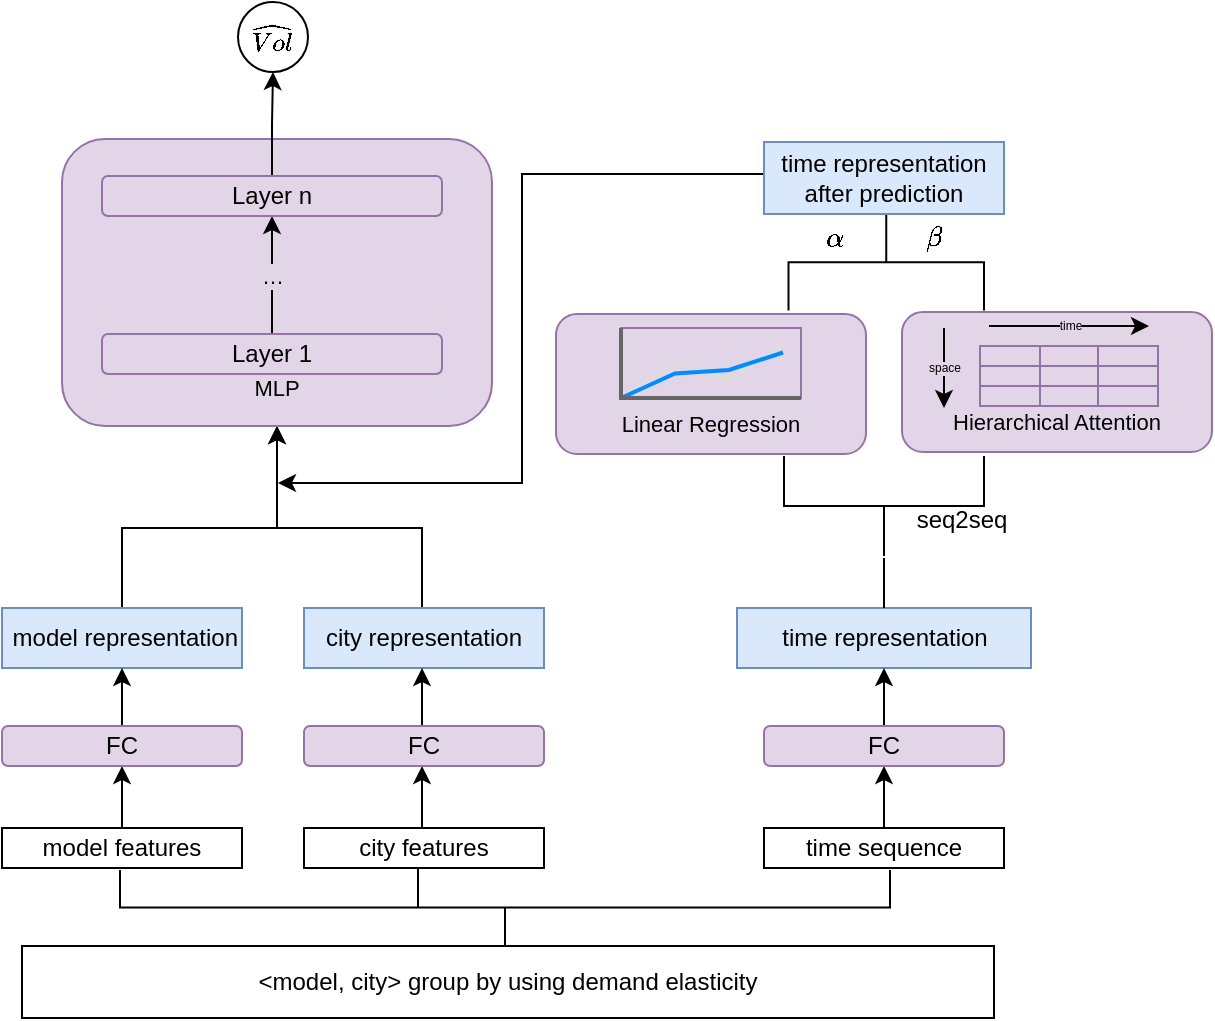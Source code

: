 <mxfile version="20.3.6" type="github">
  <diagram id="7I3PmB62gOnP2wsl79oG" name="第 1 页">
    <mxGraphModel dx="1186" dy="564" grid="0" gridSize="10" guides="1" tooltips="1" connect="1" arrows="1" fold="1" page="1" pageScale="1" pageWidth="827" pageHeight="1169" math="1" shadow="0">
      <root>
        <mxCell id="0" />
        <mxCell id="1" parent="0" />
        <mxCell id="hXLqSdmscfbS3h8DthIs-80" value="" style="strokeWidth=1;html=1;shape=mxgraph.flowchart.annotation_2;align=left;labelPosition=right;pointerEvents=1;fontSize=11;fontColor=#000000;rotation=-90;" parent="1" vertex="1">
          <mxGeometry x="506" y="769" width="50" height="100" as="geometry" />
        </mxCell>
        <mxCell id="hXLqSdmscfbS3h8DthIs-86" value="&lt;br&gt;&lt;br&gt;&lt;br&gt;Hierarchical Attention" style="rounded=1;whiteSpace=wrap;html=1;strokeWidth=1;fontSize=11;fillColor=#e1d5e7;strokeColor=#9673a6;" parent="1" vertex="1">
          <mxGeometry x="540" y="722" width="155" height="70" as="geometry" />
        </mxCell>
        <mxCell id="hXLqSdmscfbS3h8DthIs-84" value="&lt;br&gt;&lt;br&gt;&lt;br&gt;Linear Regression" style="rounded=1;whiteSpace=wrap;html=1;strokeWidth=1;fontSize=11;fillColor=#e1d5e7;strokeColor=#9673a6;" parent="1" vertex="1">
          <mxGeometry x="367" y="723" width="155" height="70" as="geometry" />
        </mxCell>
        <mxCell id="iMjl9JJX6Ml-IYWxSDeR-12" value="" style="edgeStyle=orthogonalEdgeStyle;rounded=0;orthogonalLoop=1;jettySize=auto;html=1;entryX=0.5;entryY=1;entryDx=0;entryDy=0;" parent="1" source="hXLqSdmscfbS3h8DthIs-16" target="iMjl9JJX6Ml-IYWxSDeR-15" edge="1">
          <mxGeometry relative="1" as="geometry">
            <mxPoint x="150" y="790" as="targetPoint" />
            <Array as="points">
              <mxPoint x="150" y="830" />
              <mxPoint x="227" y="830" />
            </Array>
          </mxGeometry>
        </mxCell>
        <mxCell id="hXLqSdmscfbS3h8DthIs-16" value="&amp;nbsp;model representation" style="rounded=0;whiteSpace=wrap;html=1;fillColor=#dae8fc;strokeColor=#6c8ebf;" parent="1" vertex="1">
          <mxGeometry x="90" y="870" width="120" height="30" as="geometry" />
        </mxCell>
        <mxCell id="iMjl9JJX6Ml-IYWxSDeR-10" value="" style="edgeStyle=orthogonalEdgeStyle;rounded=0;orthogonalLoop=1;jettySize=auto;html=1;entryX=0.5;entryY=1;entryDx=0;entryDy=0;" parent="1" source="hXLqSdmscfbS3h8DthIs-17" target="iMjl9JJX6Ml-IYWxSDeR-15" edge="1">
          <mxGeometry relative="1" as="geometry">
            <mxPoint x="290" y="740" as="targetPoint" />
            <Array as="points">
              <mxPoint x="300" y="830" />
              <mxPoint x="227" y="830" />
            </Array>
          </mxGeometry>
        </mxCell>
        <mxCell id="hXLqSdmscfbS3h8DthIs-17" value="city representation" style="rounded=0;whiteSpace=wrap;html=1;fillColor=#dae8fc;strokeColor=#6c8ebf;" parent="1" vertex="1">
          <mxGeometry x="241" y="870" width="120" height="30" as="geometry" />
        </mxCell>
        <mxCell id="iMjl9JJX6Ml-IYWxSDeR-21" value="" style="edgeStyle=orthogonalEdgeStyle;rounded=0;orthogonalLoop=1;jettySize=auto;html=1;" parent="1" source="hXLqSdmscfbS3h8DthIs-20" target="iMjl9JJX6Ml-IYWxSDeR-16" edge="1">
          <mxGeometry relative="1" as="geometry" />
        </mxCell>
        <mxCell id="hXLqSdmscfbS3h8DthIs-20" value="model features" style="rounded=0;whiteSpace=wrap;html=1;" parent="1" vertex="1">
          <mxGeometry x="90" y="980" width="120" height="20" as="geometry" />
        </mxCell>
        <mxCell id="iMjl9JJX6Ml-IYWxSDeR-20" value="" style="edgeStyle=orthogonalEdgeStyle;rounded=0;orthogonalLoop=1;jettySize=auto;html=1;" parent="1" edge="1">
          <mxGeometry relative="1" as="geometry">
            <mxPoint x="300" y="980" as="sourcePoint" />
            <mxPoint x="300" y="949" as="targetPoint" />
          </mxGeometry>
        </mxCell>
        <mxCell id="hXLqSdmscfbS3h8DthIs-21" value="city features" style="rounded=0;whiteSpace=wrap;html=1;" parent="1" vertex="1">
          <mxGeometry x="241" y="980" width="120" height="20" as="geometry" />
        </mxCell>
        <mxCell id="iMjl9JJX6Ml-IYWxSDeR-25" value="" style="edgeStyle=orthogonalEdgeStyle;rounded=0;orthogonalLoop=1;jettySize=auto;html=1;" parent="1" source="hXLqSdmscfbS3h8DthIs-28" target="iMjl9JJX6Ml-IYWxSDeR-23" edge="1">
          <mxGeometry relative="1" as="geometry" />
        </mxCell>
        <mxCell id="hXLqSdmscfbS3h8DthIs-28" value="time sequence" style="rounded=0;whiteSpace=wrap;html=1;" parent="1" vertex="1">
          <mxGeometry x="471" y="980" width="120" height="20" as="geometry" />
        </mxCell>
        <mxCell id="hXLqSdmscfbS3h8DthIs-34" value="time representation" style="whiteSpace=wrap;html=1;fillColor=#dae8fc;strokeColor=#6c8ebf;" parent="1" vertex="1">
          <mxGeometry x="457.5" y="870" width="147" height="30" as="geometry" />
        </mxCell>
        <mxCell id="hXLqSdmscfbS3h8DthIs-46" value="" style="endArrow=none;html=1;rounded=0;fontColor=#000000;exitX=0.5;exitY=0;exitDx=0;exitDy=0;entryX=0;entryY=0.5;entryDx=0;entryDy=0;entryPerimeter=0;" parent="1" source="hXLqSdmscfbS3h8DthIs-34" edge="1">
          <mxGeometry width="50" height="50" relative="1" as="geometry">
            <mxPoint x="470" y="891" as="sourcePoint" />
            <mxPoint x="531" y="845" as="targetPoint" />
          </mxGeometry>
        </mxCell>
        <mxCell id="hXLqSdmscfbS3h8DthIs-48" value="" style="shape=table;html=1;whiteSpace=wrap;startSize=0;container=1;collapsible=0;childLayout=tableLayout;fillColor=#e1d5e7;strokeColor=#9673a6;" parent="1" vertex="1">
          <mxGeometry x="579" y="739" width="89" height="30" as="geometry" />
        </mxCell>
        <mxCell id="hXLqSdmscfbS3h8DthIs-49" value="" style="shape=tableRow;horizontal=0;startSize=0;swimlaneHead=0;swimlaneBody=0;top=0;left=0;bottom=0;right=0;collapsible=0;dropTarget=0;fillColor=none;points=[[0,0.5],[1,0.5]];portConstraint=eastwest;fontColor=#000000;" parent="hXLqSdmscfbS3h8DthIs-48" vertex="1">
          <mxGeometry width="89" height="10" as="geometry" />
        </mxCell>
        <mxCell id="hXLqSdmscfbS3h8DthIs-50" value="" style="shape=partialRectangle;html=1;whiteSpace=wrap;connectable=0;fillColor=none;top=0;left=0;bottom=0;right=0;overflow=hidden;fontColor=#000000;" parent="hXLqSdmscfbS3h8DthIs-49" vertex="1">
          <mxGeometry width="30" height="10" as="geometry">
            <mxRectangle width="30" height="10" as="alternateBounds" />
          </mxGeometry>
        </mxCell>
        <mxCell id="hXLqSdmscfbS3h8DthIs-51" value="" style="shape=partialRectangle;html=1;whiteSpace=wrap;connectable=0;fillColor=none;top=0;left=0;bottom=0;right=0;overflow=hidden;fontColor=#000000;" parent="hXLqSdmscfbS3h8DthIs-49" vertex="1">
          <mxGeometry x="30" width="29" height="10" as="geometry">
            <mxRectangle width="29" height="10" as="alternateBounds" />
          </mxGeometry>
        </mxCell>
        <mxCell id="hXLqSdmscfbS3h8DthIs-52" value="" style="shape=partialRectangle;html=1;whiteSpace=wrap;connectable=0;fillColor=none;top=0;left=0;bottom=0;right=0;overflow=hidden;fontColor=#000000;" parent="hXLqSdmscfbS3h8DthIs-49" vertex="1">
          <mxGeometry x="59" width="30" height="10" as="geometry">
            <mxRectangle width="30" height="10" as="alternateBounds" />
          </mxGeometry>
        </mxCell>
        <mxCell id="hXLqSdmscfbS3h8DthIs-53" value="" style="shape=tableRow;horizontal=0;startSize=0;swimlaneHead=0;swimlaneBody=0;top=0;left=0;bottom=0;right=0;collapsible=0;dropTarget=0;fillColor=none;points=[[0,0.5],[1,0.5]];portConstraint=eastwest;fontColor=#000000;" parent="hXLqSdmscfbS3h8DthIs-48" vertex="1">
          <mxGeometry y="10" width="89" height="10" as="geometry" />
        </mxCell>
        <mxCell id="hXLqSdmscfbS3h8DthIs-54" value="" style="shape=partialRectangle;html=1;whiteSpace=wrap;connectable=0;fillColor=none;top=0;left=0;bottom=0;right=0;overflow=hidden;fontColor=#000000;" parent="hXLqSdmscfbS3h8DthIs-53" vertex="1">
          <mxGeometry width="30" height="10" as="geometry">
            <mxRectangle width="30" height="10" as="alternateBounds" />
          </mxGeometry>
        </mxCell>
        <mxCell id="hXLqSdmscfbS3h8DthIs-55" value="" style="shape=partialRectangle;html=1;whiteSpace=wrap;connectable=0;fillColor=none;top=0;left=0;bottom=0;right=0;overflow=hidden;fontColor=#000000;" parent="hXLqSdmscfbS3h8DthIs-53" vertex="1">
          <mxGeometry x="30" width="29" height="10" as="geometry">
            <mxRectangle width="29" height="10" as="alternateBounds" />
          </mxGeometry>
        </mxCell>
        <mxCell id="hXLqSdmscfbS3h8DthIs-56" value="" style="shape=partialRectangle;html=1;whiteSpace=wrap;connectable=0;fillColor=none;top=0;left=0;bottom=0;right=0;overflow=hidden;fontColor=#000000;" parent="hXLqSdmscfbS3h8DthIs-53" vertex="1">
          <mxGeometry x="59" width="30" height="10" as="geometry">
            <mxRectangle width="30" height="10" as="alternateBounds" />
          </mxGeometry>
        </mxCell>
        <mxCell id="hXLqSdmscfbS3h8DthIs-57" value="" style="shape=tableRow;horizontal=0;startSize=0;swimlaneHead=0;swimlaneBody=0;top=0;left=0;bottom=0;right=0;collapsible=0;dropTarget=0;fillColor=none;points=[[0,0.5],[1,0.5]];portConstraint=eastwest;fontColor=#000000;" parent="hXLqSdmscfbS3h8DthIs-48" vertex="1">
          <mxGeometry y="20" width="89" height="10" as="geometry" />
        </mxCell>
        <mxCell id="hXLqSdmscfbS3h8DthIs-58" value="" style="shape=partialRectangle;html=1;whiteSpace=wrap;connectable=0;fillColor=none;top=0;left=0;bottom=0;right=0;overflow=hidden;fontColor=#000000;" parent="hXLqSdmscfbS3h8DthIs-57" vertex="1">
          <mxGeometry width="30" height="10" as="geometry">
            <mxRectangle width="30" height="10" as="alternateBounds" />
          </mxGeometry>
        </mxCell>
        <mxCell id="hXLqSdmscfbS3h8DthIs-59" value="" style="shape=partialRectangle;html=1;whiteSpace=wrap;connectable=0;fillColor=none;top=0;left=0;bottom=0;right=0;overflow=hidden;fontColor=#000000;" parent="hXLqSdmscfbS3h8DthIs-57" vertex="1">
          <mxGeometry x="30" width="29" height="10" as="geometry">
            <mxRectangle width="29" height="10" as="alternateBounds" />
          </mxGeometry>
        </mxCell>
        <mxCell id="hXLqSdmscfbS3h8DthIs-60" value="" style="shape=partialRectangle;html=1;whiteSpace=wrap;connectable=0;fillColor=none;top=0;left=0;bottom=0;right=0;overflow=hidden;pointerEvents=1;fontColor=#000000;" parent="hXLqSdmscfbS3h8DthIs-57" vertex="1">
          <mxGeometry x="59" width="30" height="10" as="geometry">
            <mxRectangle width="30" height="10" as="alternateBounds" />
          </mxGeometry>
        </mxCell>
        <mxCell id="hXLqSdmscfbS3h8DthIs-75" value="" style="verticalLabelPosition=bottom;shadow=0;dashed=0;align=center;html=1;verticalAlign=top;strokeWidth=1;shape=mxgraph.mockup.graphics.lineChart;strokeColor=#9673a6;strokeColor2=#666666;strokeColor3=#008cff;strokeColor4=#dddddd;fillColor=#e1d5e7;" parent="1" vertex="1">
          <mxGeometry x="399.5" y="730" width="90" height="35" as="geometry" />
        </mxCell>
        <mxCell id="hXLqSdmscfbS3h8DthIs-90" value="time" style="endArrow=classic;html=1;rounded=0;fontSize=6;fontColor=#000000;labelBackgroundColor=#E1D5E7;" parent="1" edge="1">
          <mxGeometry width="50" height="50" relative="1" as="geometry">
            <mxPoint x="583.5" y="729" as="sourcePoint" />
            <mxPoint x="663.5" y="729" as="targetPoint" />
          </mxGeometry>
        </mxCell>
        <mxCell id="hXLqSdmscfbS3h8DthIs-91" value="space" style="endArrow=classic;html=1;rounded=0;fontSize=6;fontColor=#000000;labelBackgroundColor=#E1D5E7;" parent="1" edge="1">
          <mxGeometry width="50" height="50" relative="1" as="geometry">
            <mxPoint x="561" y="730" as="sourcePoint" />
            <mxPoint x="561" y="770" as="targetPoint" />
          </mxGeometry>
        </mxCell>
        <mxCell id="iMjl9JJX6Ml-IYWxSDeR-1" value="" style="strokeWidth=1;html=1;shape=mxgraph.flowchart.annotation_2;align=left;labelPosition=right;pointerEvents=1;fontSize=11;fontColor=#000000;rotation=90;" parent="1" vertex="1">
          <mxGeometry x="508" y="648.25" width="48.25" height="97.75" as="geometry" />
        </mxCell>
        <mxCell id="iMjl9JJX6Ml-IYWxSDeR-2" value="$$\alpha$$" style="text;html=1;strokeColor=none;fillColor=none;align=center;verticalAlign=middle;whiteSpace=wrap;rounded=0;" parent="1" vertex="1">
          <mxGeometry x="477" y="670" width="60" height="30" as="geometry" />
        </mxCell>
        <mxCell id="iMjl9JJX6Ml-IYWxSDeR-4" value="$$\beta$$" style="text;html=1;strokeColor=none;fillColor=none;align=center;verticalAlign=middle;whiteSpace=wrap;rounded=0;" parent="1" vertex="1">
          <mxGeometry x="526" y="670" width="60" height="30" as="geometry" />
        </mxCell>
        <mxCell id="iMjl9JJX6Ml-IYWxSDeR-14" value="" style="edgeStyle=orthogonalEdgeStyle;rounded=0;orthogonalLoop=1;jettySize=auto;html=1;exitX=0;exitY=0.5;exitDx=0;exitDy=0;" parent="1" source="iMjl9JJX6Ml-IYWxSDeR-8" edge="1">
          <mxGeometry relative="1" as="geometry">
            <mxPoint x="544" y="635.5" as="sourcePoint" />
            <mxPoint x="228" y="807.5" as="targetPoint" />
            <Array as="points">
              <mxPoint x="471" y="653" />
              <mxPoint x="350" y="653" />
              <mxPoint x="350" y="808" />
            </Array>
          </mxGeometry>
        </mxCell>
        <mxCell id="iMjl9JJX6Ml-IYWxSDeR-8" value="time representation&lt;br&gt;after prediction" style="rounded=0;whiteSpace=wrap;html=1;fillColor=#dae8fc;strokeColor=#6c8ebf;" parent="1" vertex="1">
          <mxGeometry x="471" y="637" width="120" height="36" as="geometry" />
        </mxCell>
        <mxCell id="iMjl9JJX6Ml-IYWxSDeR-15" value="&lt;br&gt;&lt;br&gt;&lt;br&gt;&lt;br&gt;&lt;br&gt;&lt;br&gt;&lt;br&gt;&lt;br&gt;MLP" style="rounded=1;whiteSpace=wrap;html=1;strokeWidth=1;fontSize=11;fillColor=#e1d5e7;strokeColor=#9673a6;" parent="1" vertex="1">
          <mxGeometry x="120" y="635.5" width="215" height="143.5" as="geometry" />
        </mxCell>
        <mxCell id="iMjl9JJX6Ml-IYWxSDeR-22" value="" style="edgeStyle=orthogonalEdgeStyle;rounded=0;orthogonalLoop=1;jettySize=auto;html=1;" parent="1" source="iMjl9JJX6Ml-IYWxSDeR-16" target="hXLqSdmscfbS3h8DthIs-16" edge="1">
          <mxGeometry relative="1" as="geometry" />
        </mxCell>
        <mxCell id="iMjl9JJX6Ml-IYWxSDeR-16" value="&lt;font color=&quot;#000000&quot;&gt;FC&lt;br&gt;&lt;/font&gt;" style="rounded=1;whiteSpace=wrap;html=1;fillColor=#e1d5e7;strokeColor=#9673a6;" parent="1" vertex="1">
          <mxGeometry x="90" y="929" width="120" height="20" as="geometry" />
        </mxCell>
        <mxCell id="iMjl9JJX6Ml-IYWxSDeR-19" value="" style="edgeStyle=orthogonalEdgeStyle;rounded=0;orthogonalLoop=1;jettySize=auto;html=1;" parent="1" edge="1">
          <mxGeometry relative="1" as="geometry">
            <mxPoint x="300" y="929" as="sourcePoint" />
            <mxPoint x="300" y="900" as="targetPoint" />
          </mxGeometry>
        </mxCell>
        <mxCell id="iMjl9JJX6Ml-IYWxSDeR-18" value="&lt;font color=&quot;#000000&quot;&gt;FC&lt;br&gt;&lt;/font&gt;" style="rounded=1;whiteSpace=wrap;html=1;fillColor=#e1d5e7;strokeColor=#9673a6;" parent="1" vertex="1">
          <mxGeometry x="241" y="929" width="120" height="20" as="geometry" />
        </mxCell>
        <mxCell id="d7wFYbyZTcw5FMJYzeRn-2" value="" style="edgeStyle=orthogonalEdgeStyle;rounded=0;orthogonalLoop=1;jettySize=auto;html=1;" parent="1" source="iMjl9JJX6Ml-IYWxSDeR-23" target="hXLqSdmscfbS3h8DthIs-34" edge="1">
          <mxGeometry relative="1" as="geometry" />
        </mxCell>
        <mxCell id="iMjl9JJX6Ml-IYWxSDeR-23" value="&lt;font color=&quot;#000000&quot;&gt;FC&lt;br&gt;&lt;/font&gt;" style="rounded=1;whiteSpace=wrap;html=1;fillColor=#e1d5e7;strokeColor=#9673a6;" parent="1" vertex="1">
          <mxGeometry x="471" y="929" width="120" height="20" as="geometry" />
        </mxCell>
        <mxCell id="iMjl9JJX6Ml-IYWxSDeR-31" value="…" style="edgeStyle=orthogonalEdgeStyle;rounded=0;orthogonalLoop=1;jettySize=auto;html=1;labelBackgroundColor=#E1D5E7;" parent="1" source="iMjl9JJX6Ml-IYWxSDeR-28" target="iMjl9JJX6Ml-IYWxSDeR-29" edge="1">
          <mxGeometry relative="1" as="geometry" />
        </mxCell>
        <mxCell id="iMjl9JJX6Ml-IYWxSDeR-28" value="&lt;font color=&quot;#000000&quot;&gt;Layer 1&lt;br&gt;&lt;/font&gt;" style="rounded=1;whiteSpace=wrap;html=1;fillColor=#e1d5e7;strokeColor=#9673a6;" parent="1" vertex="1">
          <mxGeometry x="140" y="733" width="170" height="20" as="geometry" />
        </mxCell>
        <mxCell id="iMjl9JJX6Ml-IYWxSDeR-33" value="" style="edgeStyle=orthogonalEdgeStyle;rounded=0;orthogonalLoop=1;jettySize=auto;html=1;labelBackgroundColor=#E1D5E7;entryX=0.5;entryY=1;entryDx=0;entryDy=0;" parent="1" source="iMjl9JJX6Ml-IYWxSDeR-29" target="iMjl9JJX6Ml-IYWxSDeR-34" edge="1">
          <mxGeometry relative="1" as="geometry">
            <mxPoint x="225" y="574.0" as="targetPoint" />
          </mxGeometry>
        </mxCell>
        <mxCell id="iMjl9JJX6Ml-IYWxSDeR-29" value="&lt;font color=&quot;#000000&quot;&gt;Layer n&lt;br&gt;&lt;/font&gt;" style="rounded=1;whiteSpace=wrap;html=1;fillColor=#e1d5e7;strokeColor=#9673a6;" parent="1" vertex="1">
          <mxGeometry x="140" y="654" width="170" height="20" as="geometry" />
        </mxCell>
        <mxCell id="iMjl9JJX6Ml-IYWxSDeR-34" value="&lt;font style=&quot;font-size: 11px;&quot;&gt;$$\widehat{Vol}$$&lt;/font&gt;" style="ellipse;whiteSpace=wrap;html=1;aspect=fixed;fontSize=10;" parent="1" vertex="1">
          <mxGeometry x="208" y="567" width="35" height="35" as="geometry" />
        </mxCell>
        <mxCell id="KDoGfRHItT-VThYcCDRe-1" value="&lt;div&gt;&lt;/div&gt;&amp;lt;model, city&amp;gt; group&lt;span style=&quot;background-color: initial;&quot;&gt;&amp;nbsp;by using demand elasticity&lt;/span&gt;&lt;div&gt;&lt;/div&gt;" style="rounded=0;whiteSpace=wrap;html=1;" vertex="1" parent="1">
          <mxGeometry x="100" y="1039" width="486" height="36" as="geometry" />
        </mxCell>
        <mxCell id="KDoGfRHItT-VThYcCDRe-8" value="" style="strokeWidth=1;html=1;shape=mxgraph.flowchart.annotation_2;align=left;labelPosition=right;pointerEvents=1;rotation=-90;" vertex="1" parent="1">
          <mxGeometry x="322.75" y="827.25" width="37.5" height="385" as="geometry" />
        </mxCell>
        <mxCell id="KDoGfRHItT-VThYcCDRe-12" value="" style="line;strokeWidth=1;direction=south;html=1;perimeter=backbonePerimeter;points=[];outlineConnect=0;" vertex="1" parent="1">
          <mxGeometry x="293" y="1000" width="10" height="20" as="geometry" />
        </mxCell>
        <mxCell id="KDoGfRHItT-VThYcCDRe-16" value="seq2seq" style="text;html=1;strokeColor=none;fillColor=none;align=center;verticalAlign=middle;whiteSpace=wrap;rounded=0;strokeWidth=1;" vertex="1" parent="1">
          <mxGeometry x="540" y="811" width="60" height="30" as="geometry" />
        </mxCell>
      </root>
    </mxGraphModel>
  </diagram>
</mxfile>
